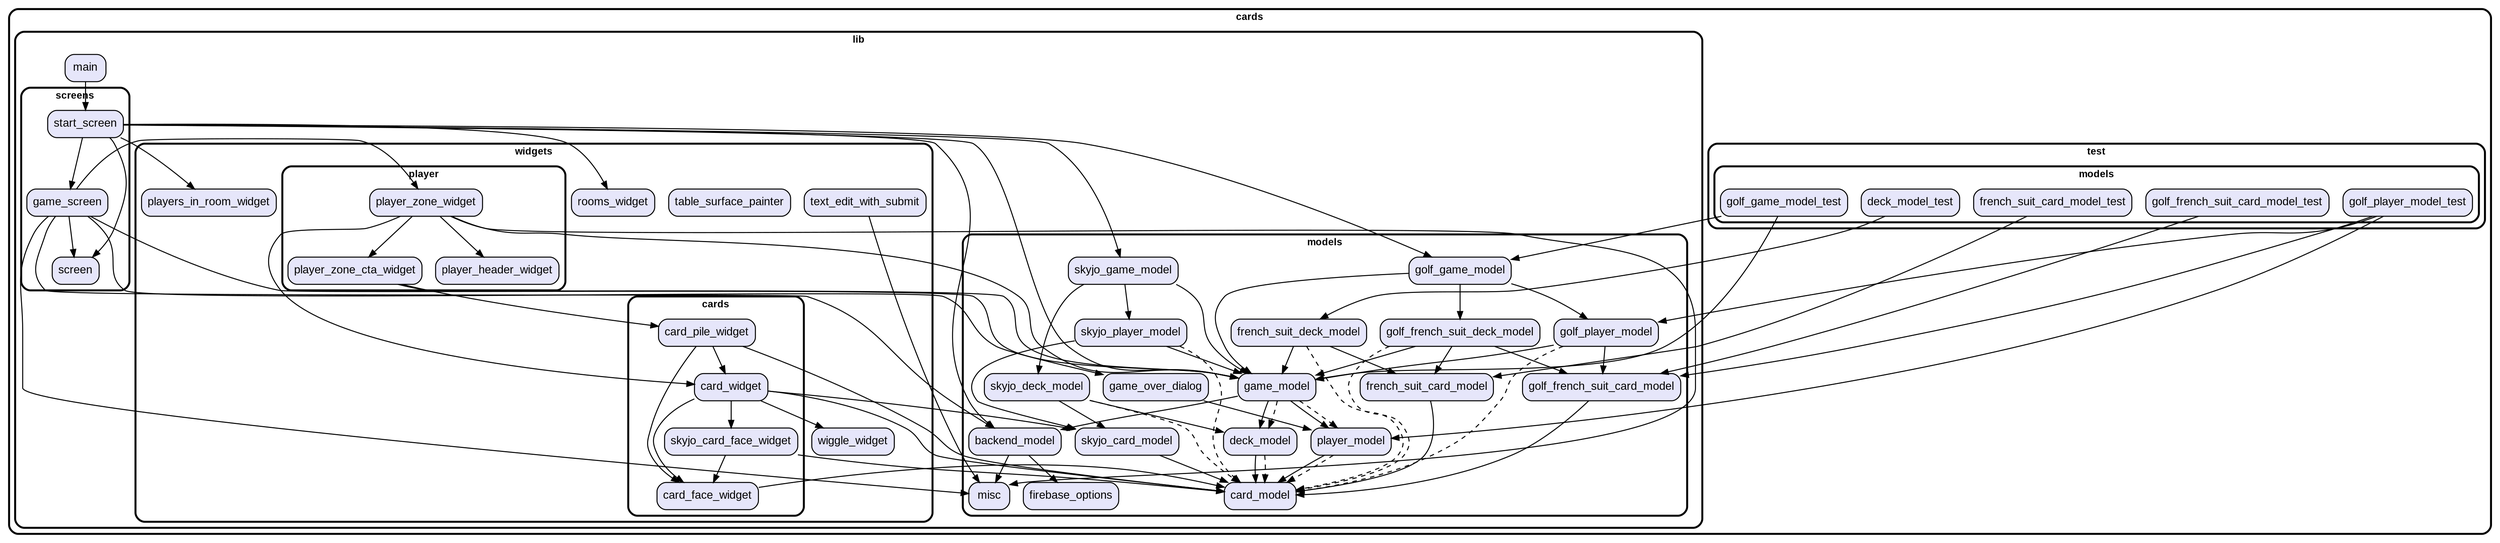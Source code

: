 digraph "" {
  graph [style=rounded fontname="Arial Black" fontsize=13 penwidth=2.6];
  node [shape=rect style="filled,rounded" fontname=Arial fontsize=15 fillcolor=Lavender penwidth=1.3];
  edge [penwidth=1.3];
  "/test/models/deck_model_test.dart" [label="deck_model_test"];
  "/test/models/golf_player_model_test.dart" [label="golf_player_model_test"];
  "/test/models/golf_french_suit_card_model_test.dart" [label="golf_french_suit_card_model_test"];
  "/test/models/french_suit_card_model_test.dart" [label="french_suit_card_model_test"];
  "/test/models/golf_game_model_test.dart" [label="golf_game_model_test"];
  "/lib/models/skyjo_deck_model.dart" [label="skyjo_deck_model"];
  "/lib/models/game_model.dart" [label="game_model"];
  "/lib/models/golf_french_suit_deck_model.dart" [label="golf_french_suit_deck_model"];
  "/lib/models/game_over_dialog.dart" [label="game_over_dialog"];
  "/lib/models/skyjo_card_model.dart" [label="skyjo_card_model"];
  "/lib/models/firebase_options.dart" [label="firebase_options"];
  "/lib/models/golf_french_suit_card_model.dart" [label="golf_french_suit_card_model"];
  "/lib/models/player_model.dart" [label="player_model"];
  "/lib/models/french_suit_deck_model.dart" [label="french_suit_deck_model"];
  "/lib/models/misc.dart" [label="misc"];
  "/lib/models/card_model.dart" [label="card_model"];
  "/lib/models/backend_model.dart" [label="backend_model"];
  "/lib/models/golf_game_model.dart" [label="golf_game_model"];
  "/lib/models/french_suit_card_model.dart" [label="french_suit_card_model"];
  "/lib/models/golf_player_model.dart" [label="golf_player_model"];
  "/lib/models/skyjo_game_model.dart" [label="skyjo_game_model"];
  "/lib/models/skyjo_player_model.dart" [label="skyjo_player_model"];
  "/lib/models/deck_model.dart" [label="deck_model"];
  "/lib/screens/game_screen.dart" [label="game_screen"];
  "/lib/screens/start_screen.dart" [label="start_screen"];
  "/lib/screens/screen.dart" [label="screen"];
  "/lib/main.dart" [label="main"];
  "/lib/widgets/table_surface_painter.dart" [label="table_surface_painter"];
  "/lib/widgets/cards/card_pile_widget.dart" [label="card_pile_widget"];
  "/lib/widgets/cards/skyjo_card_face_widget.dart" [label="skyjo_card_face_widget"];
  "/lib/widgets/cards/card_widget.dart" [label="card_widget"];
  "/lib/widgets/cards/card_face_widget.dart" [label="card_face_widget"];
  "/lib/widgets/wiggle_widget.dart" [label="wiggle_widget"];
  "/lib/widgets/players_in_room_widget.dart" [label="players_in_room_widget"];
  "/lib/widgets/text_edit_with_submit.dart" [label="text_edit_with_submit"];
  "/lib/widgets/rooms_widget.dart" [label="rooms_widget"];
  "/lib/widgets/player/player_zone_cta_widget.dart" [label="player_zone_cta_widget"];
  "/lib/widgets/player/player_header_widget.dart" [label="player_header_widget"];
  "/lib/widgets/player/player_zone_widget.dart" [label="player_zone_widget"];
  subgraph "cluster~" {
    label="cards";
    subgraph "cluster~/test" {
      label="test";
      subgraph "cluster~/test/models" {
        label="models";
        "/test/models/deck_model_test.dart";
        "/test/models/golf_player_model_test.dart";
        "/test/models/golf_french_suit_card_model_test.dart";
        "/test/models/french_suit_card_model_test.dart";
        "/test/models/golf_game_model_test.dart";
      }
    }
    subgraph "cluster~/lib" {
      label="lib";
      "/lib/main.dart";
      subgraph "cluster~/lib/models" {
        label="models";
        "/lib/models/skyjo_deck_model.dart";
        "/lib/models/game_model.dart";
        "/lib/models/golf_french_suit_deck_model.dart";
        "/lib/models/game_over_dialog.dart";
        "/lib/models/skyjo_card_model.dart";
        "/lib/models/firebase_options.dart";
        "/lib/models/golf_french_suit_card_model.dart";
        "/lib/models/player_model.dart";
        "/lib/models/french_suit_deck_model.dart";
        "/lib/models/misc.dart";
        "/lib/models/card_model.dart";
        "/lib/models/backend_model.dart";
        "/lib/models/golf_game_model.dart";
        "/lib/models/french_suit_card_model.dart";
        "/lib/models/golf_player_model.dart";
        "/lib/models/skyjo_game_model.dart";
        "/lib/models/skyjo_player_model.dart";
        "/lib/models/deck_model.dart";
      }
      subgraph "cluster~/lib/screens" {
        label="screens";
        "/lib/screens/game_screen.dart";
        "/lib/screens/start_screen.dart";
        "/lib/screens/screen.dart";
      }
      subgraph "cluster~/lib/widgets" {
        label="widgets";
        "/lib/widgets/table_surface_painter.dart";
        "/lib/widgets/wiggle_widget.dart";
        "/lib/widgets/players_in_room_widget.dart";
        "/lib/widgets/text_edit_with_submit.dart";
        "/lib/widgets/rooms_widget.dart";
        subgraph "cluster~/lib/widgets/cards" {
          label="cards";
          "/lib/widgets/cards/card_pile_widget.dart";
          "/lib/widgets/cards/skyjo_card_face_widget.dart";
          "/lib/widgets/cards/card_widget.dart";
          "/lib/widgets/cards/card_face_widget.dart";
        }
        subgraph "cluster~/lib/widgets/player" {
          label="player";
          "/lib/widgets/player/player_zone_cta_widget.dart";
          "/lib/widgets/player/player_header_widget.dart";
          "/lib/widgets/player/player_zone_widget.dart";
        }
      }
    }
  }
  "/test/models/deck_model_test.dart" -> "/lib/models/french_suit_deck_model.dart";
  "/test/models/golf_player_model_test.dart" -> "/lib/models/golf_french_suit_card_model.dart";
  "/test/models/golf_player_model_test.dart" -> "/lib/models/golf_player_model.dart";
  "/test/models/golf_player_model_test.dart" -> "/lib/models/player_model.dart";
  "/test/models/golf_french_suit_card_model_test.dart" -> "/lib/models/golf_french_suit_card_model.dart";
  "/test/models/french_suit_card_model_test.dart" -> "/lib/models/french_suit_card_model.dart";
  "/test/models/golf_game_model_test.dart" -> "/lib/models/game_model.dart";
  "/test/models/golf_game_model_test.dart" -> "/lib/models/golf_game_model.dart";
  "/lib/models/skyjo_deck_model.dart" -> "/lib/models/deck_model.dart";
  "/lib/models/skyjo_deck_model.dart" -> "/lib/models/skyjo_card_model.dart";
  "/lib/models/skyjo_deck_model.dart" -> "/lib/models/card_model.dart" [style=dashed];
  "/lib/models/game_model.dart" -> "/lib/models/backend_model.dart";
  "/lib/models/game_model.dart" -> "/lib/models/deck_model.dart";
  "/lib/models/game_model.dart" -> "/lib/models/player_model.dart";
  "/lib/models/game_model.dart" -> "/lib/models/deck_model.dart" [style=dashed];
  "/lib/models/game_model.dart" -> "/lib/models/player_model.dart" [style=dashed];
  "/lib/models/golf_french_suit_deck_model.dart" -> "/lib/models/french_suit_card_model.dart";
  "/lib/models/golf_french_suit_deck_model.dart" -> "/lib/models/game_model.dart";
  "/lib/models/golf_french_suit_deck_model.dart" -> "/lib/models/golf_french_suit_card_model.dart";
  "/lib/models/golf_french_suit_deck_model.dart" -> "/lib/models/card_model.dart" [style=dashed];
  "/lib/models/game_over_dialog.dart" -> "/lib/models/player_model.dart";
  "/lib/models/skyjo_card_model.dart" -> "/lib/models/card_model.dart";
  "/lib/models/golf_french_suit_card_model.dart" -> "/lib/models/card_model.dart";
  "/lib/models/player_model.dart" -> "/lib/models/card_model.dart";
  "/lib/models/player_model.dart" -> "/lib/models/card_model.dart" [style=dashed];
  "/lib/models/french_suit_deck_model.dart" -> "/lib/models/french_suit_card_model.dart";
  "/lib/models/french_suit_deck_model.dart" -> "/lib/models/game_model.dart";
  "/lib/models/french_suit_deck_model.dart" -> "/lib/models/card_model.dart" [style=dashed];
  "/lib/models/backend_model.dart" -> "/lib/models/firebase_options.dart";
  "/lib/models/backend_model.dart" -> "/lib/models/misc.dart";
  "/lib/models/golf_game_model.dart" -> "/lib/models/game_model.dart";
  "/lib/models/golf_game_model.dart" -> "/lib/models/golf_french_suit_deck_model.dart";
  "/lib/models/golf_game_model.dart" -> "/lib/models/golf_player_model.dart";
  "/lib/models/french_suit_card_model.dart" -> "/lib/models/card_model.dart";
  "/lib/models/golf_player_model.dart" -> "/lib/models/game_model.dart";
  "/lib/models/golf_player_model.dart" -> "/lib/models/golf_french_suit_card_model.dart";
  "/lib/models/golf_player_model.dart" -> "/lib/models/card_model.dart" [style=dashed];
  "/lib/models/skyjo_game_model.dart" -> "/lib/models/game_model.dart";
  "/lib/models/skyjo_game_model.dart" -> "/lib/models/skyjo_deck_model.dart";
  "/lib/models/skyjo_game_model.dart" -> "/lib/models/skyjo_player_model.dart";
  "/lib/models/skyjo_player_model.dart" -> "/lib/models/game_model.dart";
  "/lib/models/skyjo_player_model.dart" -> "/lib/models/skyjo_card_model.dart";
  "/lib/models/skyjo_player_model.dart" -> "/lib/models/card_model.dart" [style=dashed];
  "/lib/models/deck_model.dart" -> "/lib/models/card_model.dart";
  "/lib/models/deck_model.dart" -> "/lib/models/card_model.dart" [style=dashed];
  "/lib/screens/game_screen.dart" -> "/lib/models/backend_model.dart";
  "/lib/screens/game_screen.dart" -> "/lib/models/game_model.dart";
  "/lib/screens/game_screen.dart" -> "/lib/models/game_over_dialog.dart";
  "/lib/screens/game_screen.dart" -> "/lib/models/misc.dart";
  "/lib/screens/game_screen.dart" -> "/lib/screens/screen.dart";
  "/lib/screens/game_screen.dart" -> "/lib/widgets/player/player_zone_widget.dart";
  "/lib/screens/start_screen.dart" -> "/lib/models/backend_model.dart";
  "/lib/screens/start_screen.dart" -> "/lib/models/game_model.dart";
  "/lib/screens/start_screen.dart" -> "/lib/models/golf_game_model.dart";
  "/lib/screens/start_screen.dart" -> "/lib/models/skyjo_game_model.dart";
  "/lib/screens/start_screen.dart" -> "/lib/screens/game_screen.dart";
  "/lib/screens/start_screen.dart" -> "/lib/screens/screen.dart";
  "/lib/screens/start_screen.dart" -> "/lib/widgets/players_in_room_widget.dart";
  "/lib/screens/start_screen.dart" -> "/lib/widgets/rooms_widget.dart";
  "/lib/main.dart" -> "/lib/screens/start_screen.dart";
  "/lib/widgets/cards/card_pile_widget.dart" -> "/lib/models/card_model.dart";
  "/lib/widgets/cards/card_pile_widget.dart" -> "/lib/widgets/cards/card_face_widget.dart";
  "/lib/widgets/cards/card_pile_widget.dart" -> "/lib/widgets/cards/card_widget.dart";
  "/lib/widgets/cards/skyjo_card_face_widget.dart" -> "/lib/models/card_model.dart";
  "/lib/widgets/cards/skyjo_card_face_widget.dart" -> "/lib/widgets/cards/card_face_widget.dart";
  "/lib/widgets/cards/card_widget.dart" -> "/lib/models/card_model.dart";
  "/lib/widgets/cards/card_widget.dart" -> "/lib/models/skyjo_card_model.dart";
  "/lib/widgets/cards/card_widget.dart" -> "/lib/widgets/cards/card_face_widget.dart";
  "/lib/widgets/cards/card_widget.dart" -> "/lib/widgets/cards/skyjo_card_face_widget.dart";
  "/lib/widgets/cards/card_widget.dart" -> "/lib/widgets/wiggle_widget.dart";
  "/lib/widgets/cards/card_face_widget.dart" -> "/lib/models/card_model.dart";
  "/lib/widgets/text_edit_with_submit.dart" -> "/lib/models/misc.dart";
  "/lib/widgets/player/player_zone_cta_widget.dart" -> "/lib/models/game_model.dart";
  "/lib/widgets/player/player_zone_cta_widget.dart" -> "/lib/widgets/cards/card_pile_widget.dart";
  "/lib/widgets/player/player_zone_widget.dart" -> "/lib/models/game_model.dart";
  "/lib/widgets/player/player_zone_widget.dart" -> "/lib/models/misc.dart";
  "/lib/widgets/player/player_zone_widget.dart" -> "/lib/widgets/cards/card_widget.dart";
  "/lib/widgets/player/player_zone_widget.dart" -> "/lib/widgets/player/player_header_widget.dart";
  "/lib/widgets/player/player_zone_widget.dart" -> "/lib/widgets/player/player_zone_cta_widget.dart";
}
